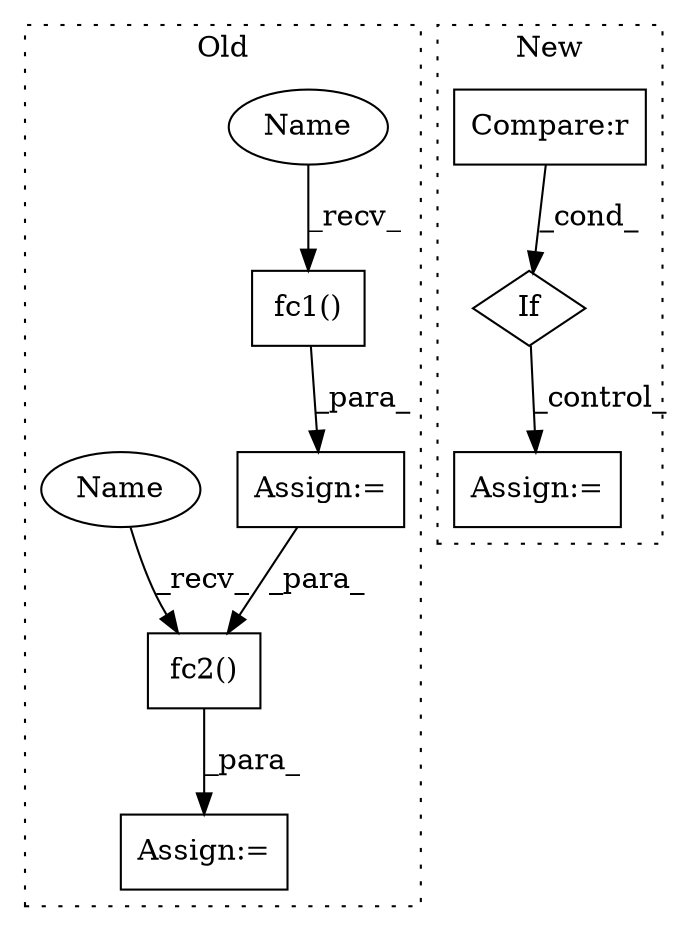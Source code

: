 digraph G {
subgraph cluster0 {
1 [label="fc1()" a="75" s="1892,1906" l="9,1" shape="box"];
4 [label="Assign:=" a="68" s="1954" l="3" shape="box"];
5 [label="fc2()" a="75" s="1957,1971" l="9,1" shape="box"];
7 [label="Assign:=" a="68" s="1889" l="3" shape="box"];
8 [label="Name" a="87" s="1892" l="4" shape="ellipse"];
9 [label="Name" a="87" s="1957" l="4" shape="ellipse"];
label = "Old";
style="dotted";
}
subgraph cluster1 {
2 [label="If" a="96" s="2141" l="3" shape="diamond"];
3 [label="Compare:r" a="40" s="2144" l="22" shape="box"];
6 [label="Assign:=" a="68" s="2702" l="3" shape="box"];
label = "New";
style="dotted";
}
1 -> 7 [label="_para_"];
2 -> 6 [label="_control_"];
3 -> 2 [label="_cond_"];
5 -> 4 [label="_para_"];
7 -> 5 [label="_para_"];
8 -> 1 [label="_recv_"];
9 -> 5 [label="_recv_"];
}
